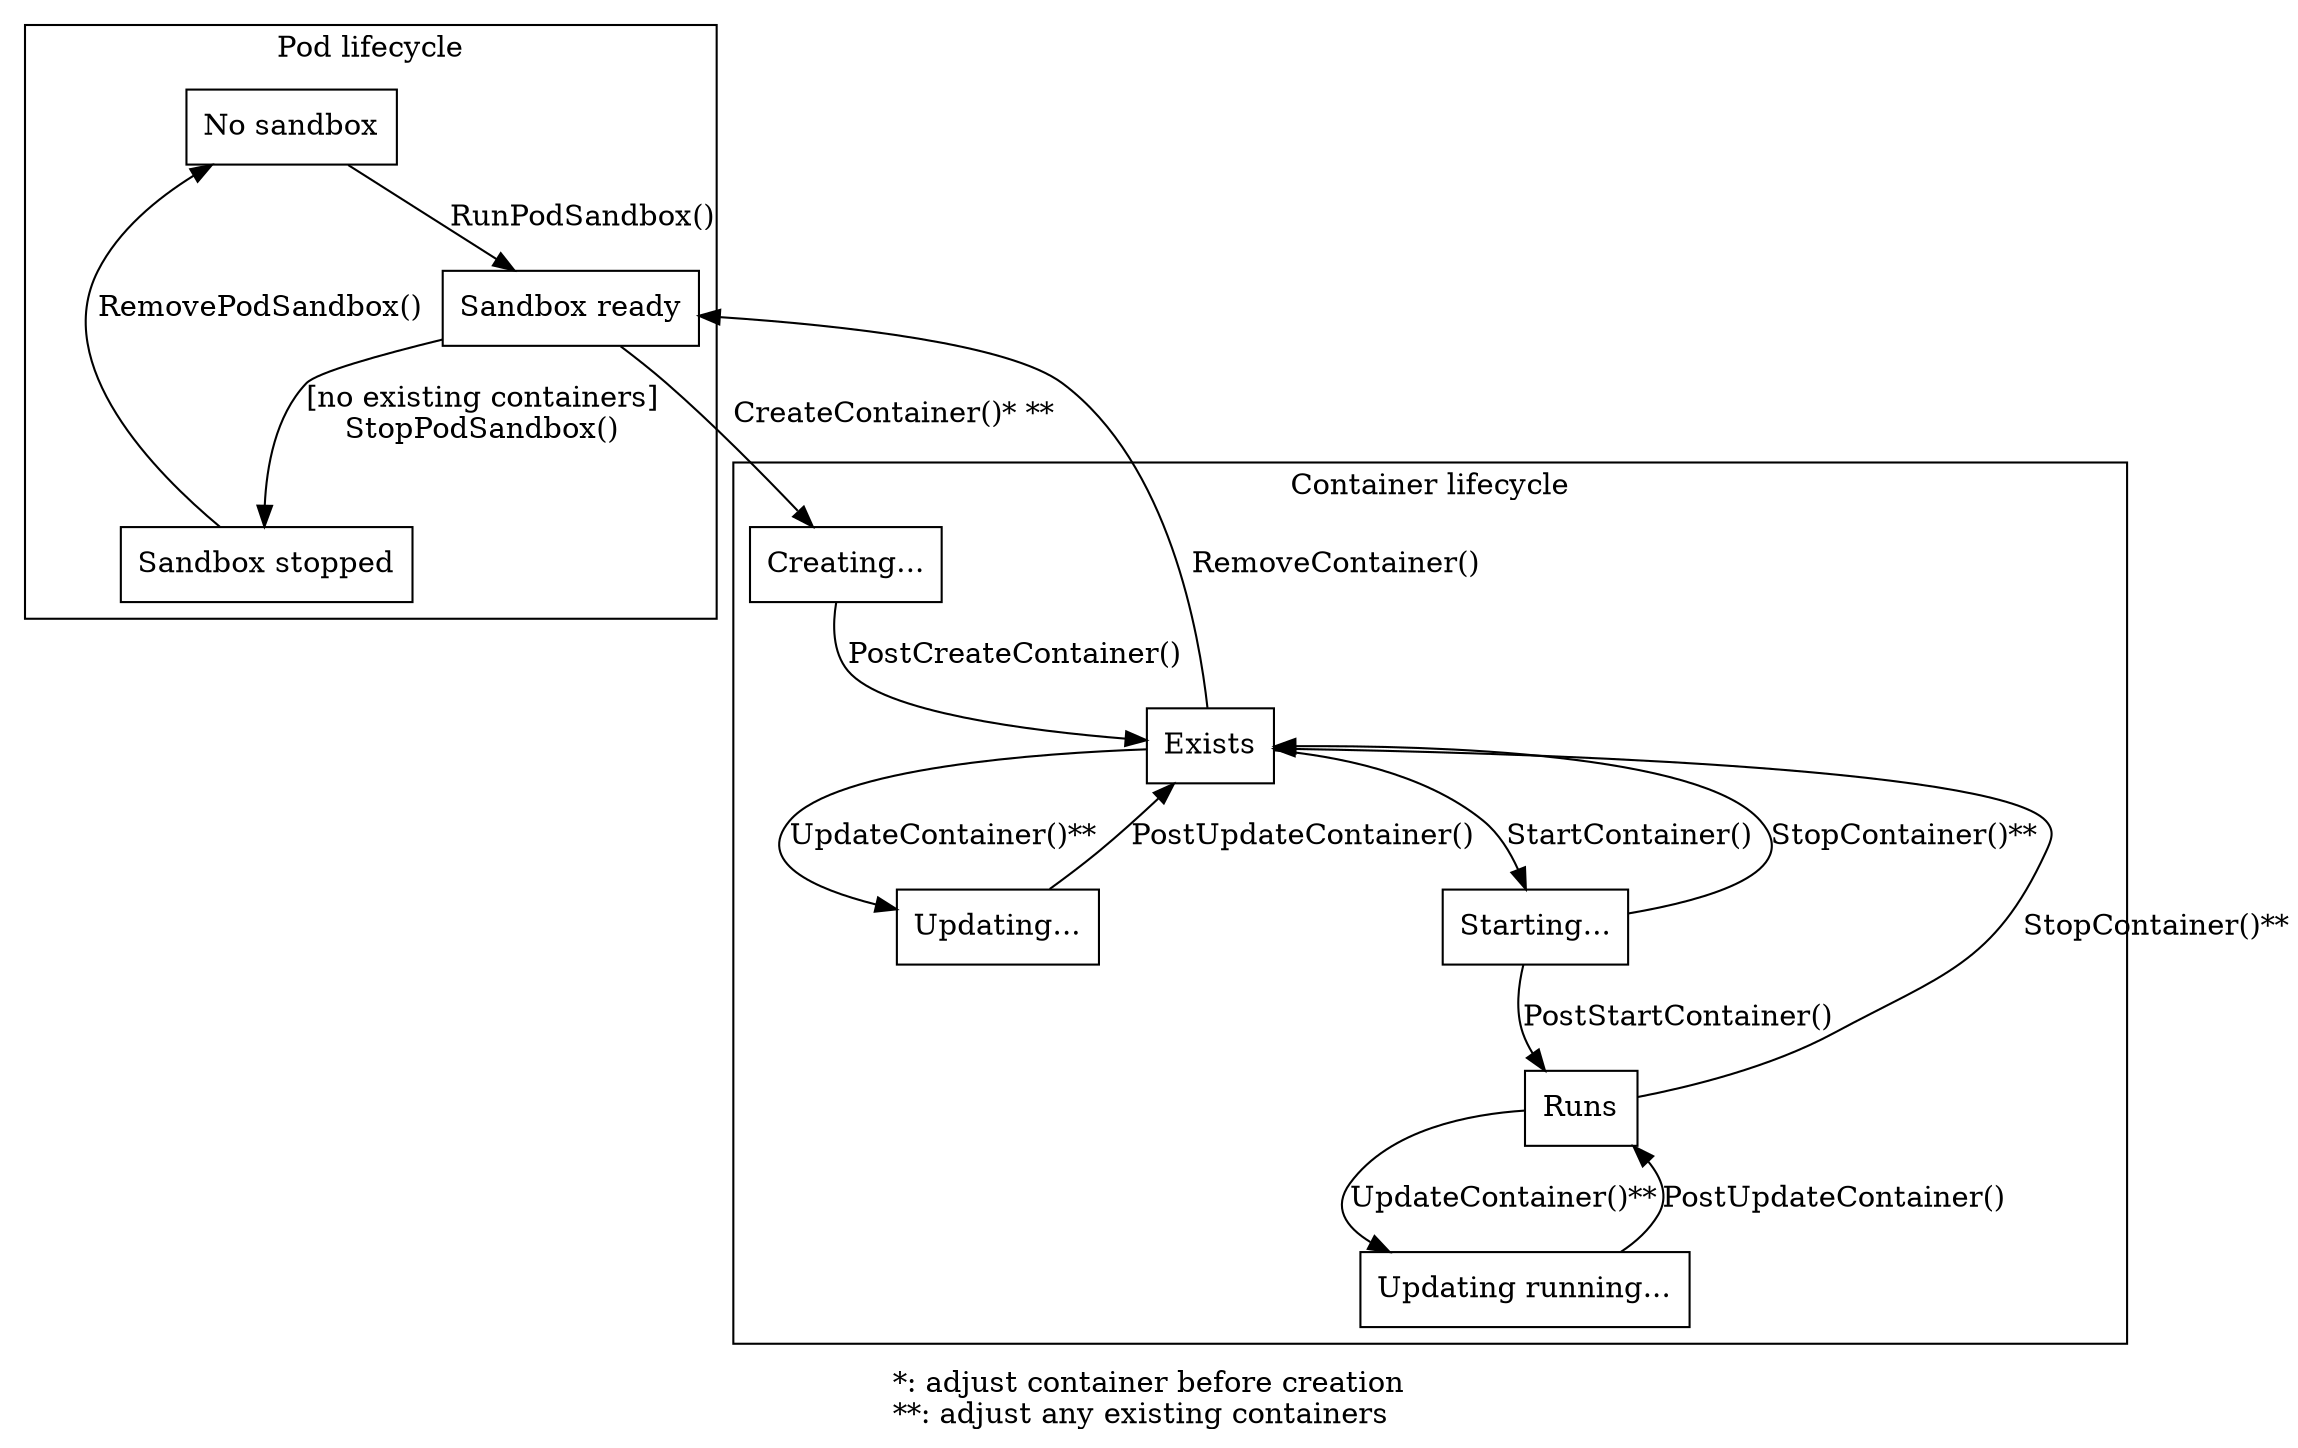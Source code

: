 digraph {
        node [shape="box"];
        subgraph cluster_0 {
                label="Pod lifecycle";
                "No sandbox" -> "Sandbox ready" [label="RunPodSandbox()"]
                "Sandbox ready" -> "Sandbox stopped" [label="[no existing containers]\nStopPodSandbox()"]
                "Sandbox stopped" -> "No sandbox" [label="RemovePodSandbox()"]
        }

        "Sandbox ready" -> "Creating..." [label="CreateContainer()* **"]
        "Exists" -> "Sandbox ready" [label="RemoveContainer()"]

        subgraph cluster_1 {
                "Creating..." -> "Exists" [label="PostCreateContainer()"]
                "Exists" -> "Updating..." [label="UpdateContainer()**"]
                "Updating..." -> "Exists" [label="PostUpdateContainer()"]
                "Exists" -> "Starting..." [label="StartContainer()"]

                "Starting..." -> "Runs" [label="PostStartContainer()"]
                "Starting..." -> "Exists" [label="StopContainer()**"]

                "Runs" -> "Updating running..." [label="UpdateContainer()**"]
                "Updating running..." -> "Runs" [label="PostUpdateContainer()"]
                "Runs" -> "Exists" [label="StopContainer()**"];
                label="Container lifecycle";
        }

        label="*: adjust container before creation\l**: adjust any existing containers\l"
}
